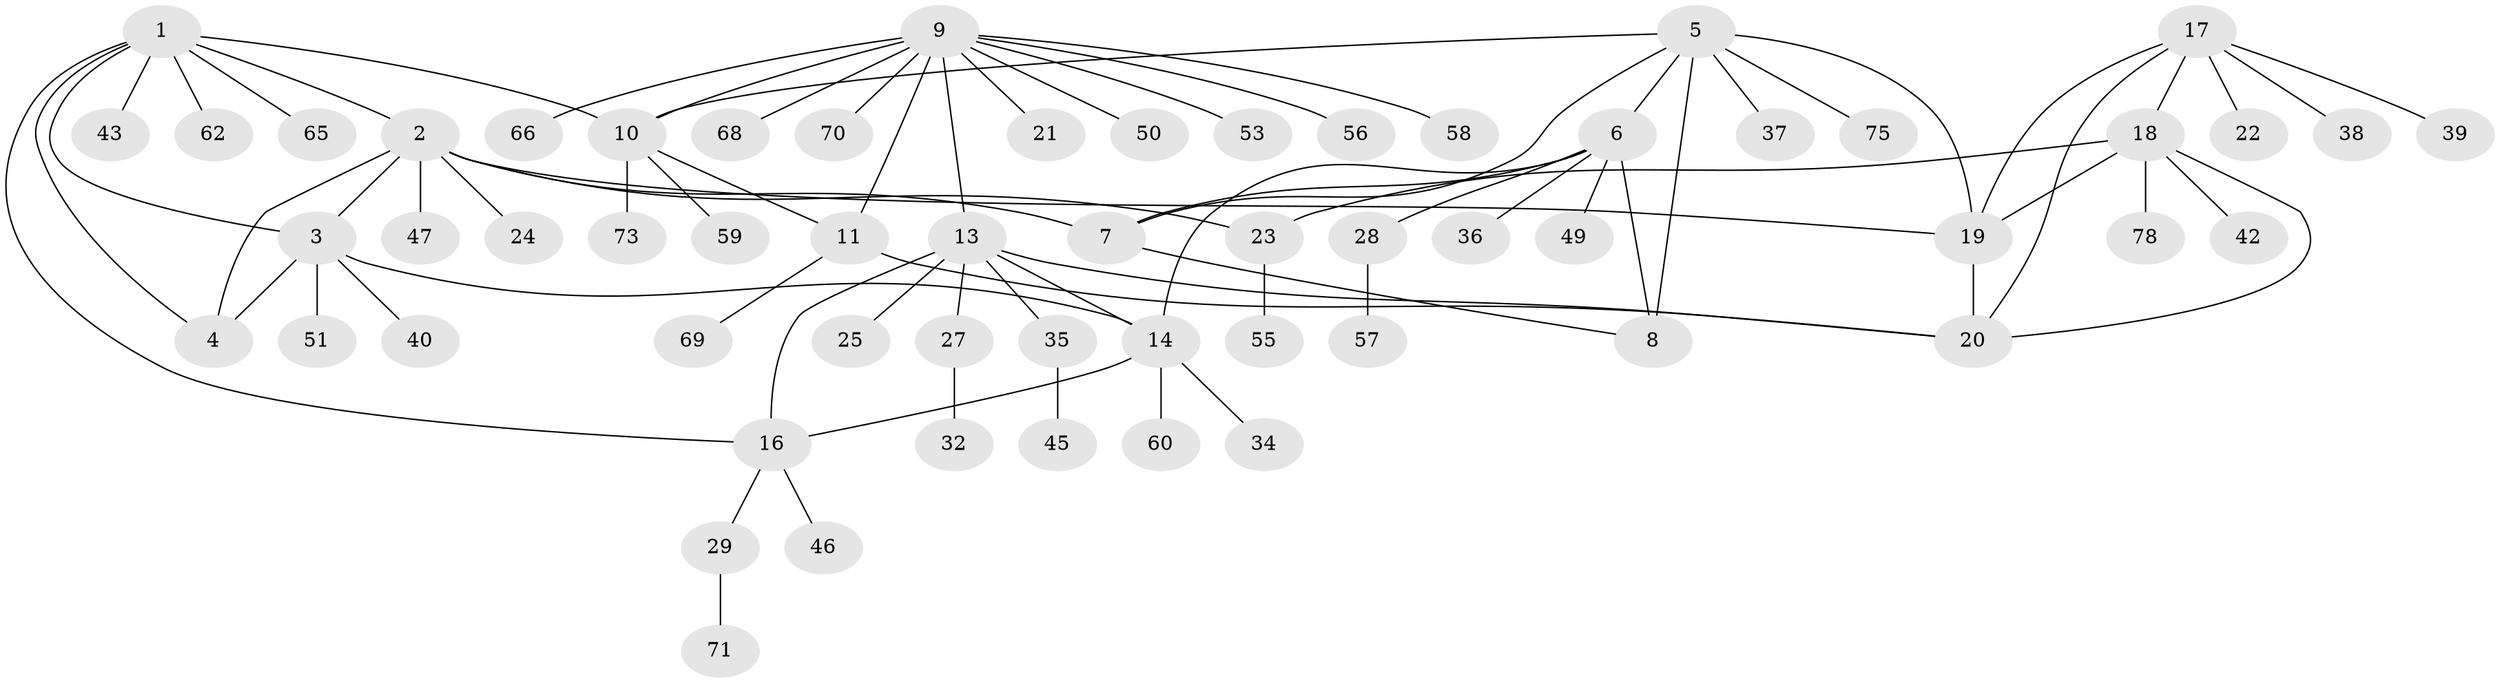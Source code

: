 // Generated by graph-tools (version 1.1) at 2025/24/03/03/25 07:24:13]
// undirected, 59 vertices, 77 edges
graph export_dot {
graph [start="1"]
  node [color=gray90,style=filled];
  1 [super="+61"];
  2 [super="+31"];
  3 [super="+63"];
  4;
  5 [super="+48"];
  6 [super="+41"];
  7;
  8;
  9 [super="+72"];
  10;
  11 [super="+12"];
  13 [super="+15"];
  14 [super="+33"];
  16 [super="+79"];
  17 [super="+26"];
  18 [super="+44"];
  19;
  20;
  21;
  22;
  23 [super="+54"];
  24 [super="+30"];
  25;
  27 [super="+80"];
  28 [super="+52"];
  29;
  32;
  34;
  35;
  36;
  37;
  38 [super="+64"];
  39;
  40;
  42;
  43;
  45 [super="+76"];
  46;
  47;
  49;
  50;
  51;
  53;
  55;
  56 [super="+67"];
  57 [super="+74"];
  58;
  59;
  60;
  62;
  65;
  66;
  68;
  69;
  70;
  71;
  73 [super="+77"];
  75;
  78;
  1 -- 2;
  1 -- 3;
  1 -- 4;
  1 -- 10;
  1 -- 16;
  1 -- 43;
  1 -- 62;
  1 -- 65;
  2 -- 3;
  2 -- 4;
  2 -- 7;
  2 -- 19;
  2 -- 23;
  2 -- 24;
  2 -- 47;
  3 -- 4;
  3 -- 40;
  3 -- 51;
  3 -- 14;
  5 -- 6;
  5 -- 7;
  5 -- 8;
  5 -- 10;
  5 -- 19;
  5 -- 37;
  5 -- 75;
  6 -- 7;
  6 -- 8;
  6 -- 14;
  6 -- 28;
  6 -- 36;
  6 -- 49;
  7 -- 8;
  9 -- 10;
  9 -- 11 [weight=2];
  9 -- 13;
  9 -- 21;
  9 -- 50;
  9 -- 53;
  9 -- 56;
  9 -- 58;
  9 -- 66;
  9 -- 68;
  9 -- 70;
  10 -- 11 [weight=2];
  10 -- 59;
  10 -- 73;
  11 -- 69;
  11 -- 20;
  13 -- 14 [weight=2];
  13 -- 16 [weight=2];
  13 -- 20;
  13 -- 25;
  13 -- 27;
  13 -- 35;
  14 -- 16;
  14 -- 60;
  14 -- 34;
  16 -- 29;
  16 -- 46;
  17 -- 18;
  17 -- 19;
  17 -- 20;
  17 -- 22;
  17 -- 38;
  17 -- 39;
  18 -- 19;
  18 -- 20;
  18 -- 23;
  18 -- 42;
  18 -- 78;
  19 -- 20;
  23 -- 55;
  27 -- 32;
  28 -- 57;
  29 -- 71;
  35 -- 45;
}
